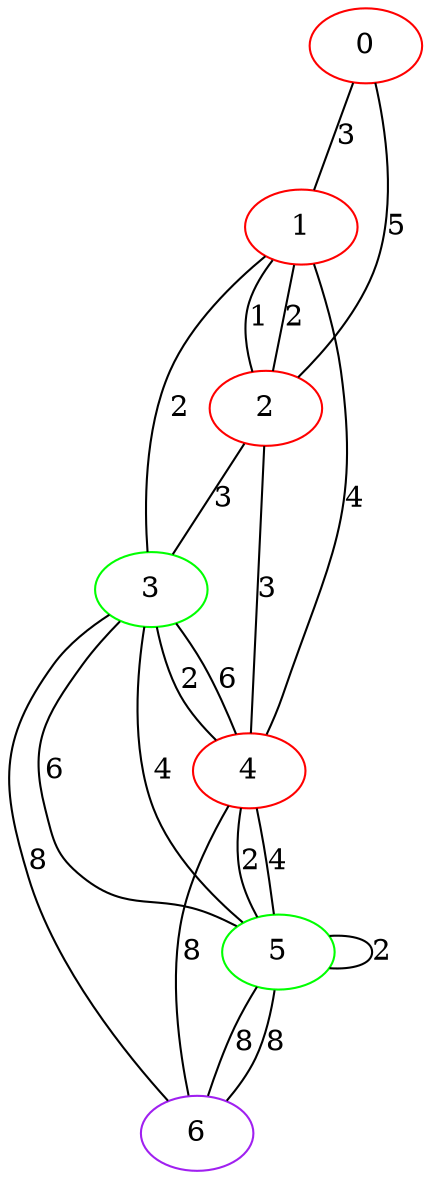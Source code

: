 graph "" {
0 [color=red, weight=1];
1 [color=red, weight=1];
2 [color=red, weight=1];
3 [color=green, weight=2];
4 [color=red, weight=1];
5 [color=green, weight=2];
6 [color=purple, weight=4];
0 -- 1  [key=0, label=3];
0 -- 2  [key=0, label=5];
1 -- 2  [key=0, label=1];
1 -- 2  [key=1, label=2];
1 -- 3  [key=0, label=2];
1 -- 4  [key=0, label=4];
2 -- 3  [key=0, label=3];
2 -- 4  [key=0, label=3];
3 -- 4  [key=0, label=6];
3 -- 4  [key=1, label=2];
3 -- 5  [key=0, label=6];
3 -- 5  [key=1, label=4];
3 -- 6  [key=0, label=8];
4 -- 5  [key=0, label=4];
4 -- 5  [key=1, label=2];
4 -- 6  [key=0, label=8];
5 -- 5  [key=0, label=2];
5 -- 6  [key=0, label=8];
5 -- 6  [key=1, label=8];
}
